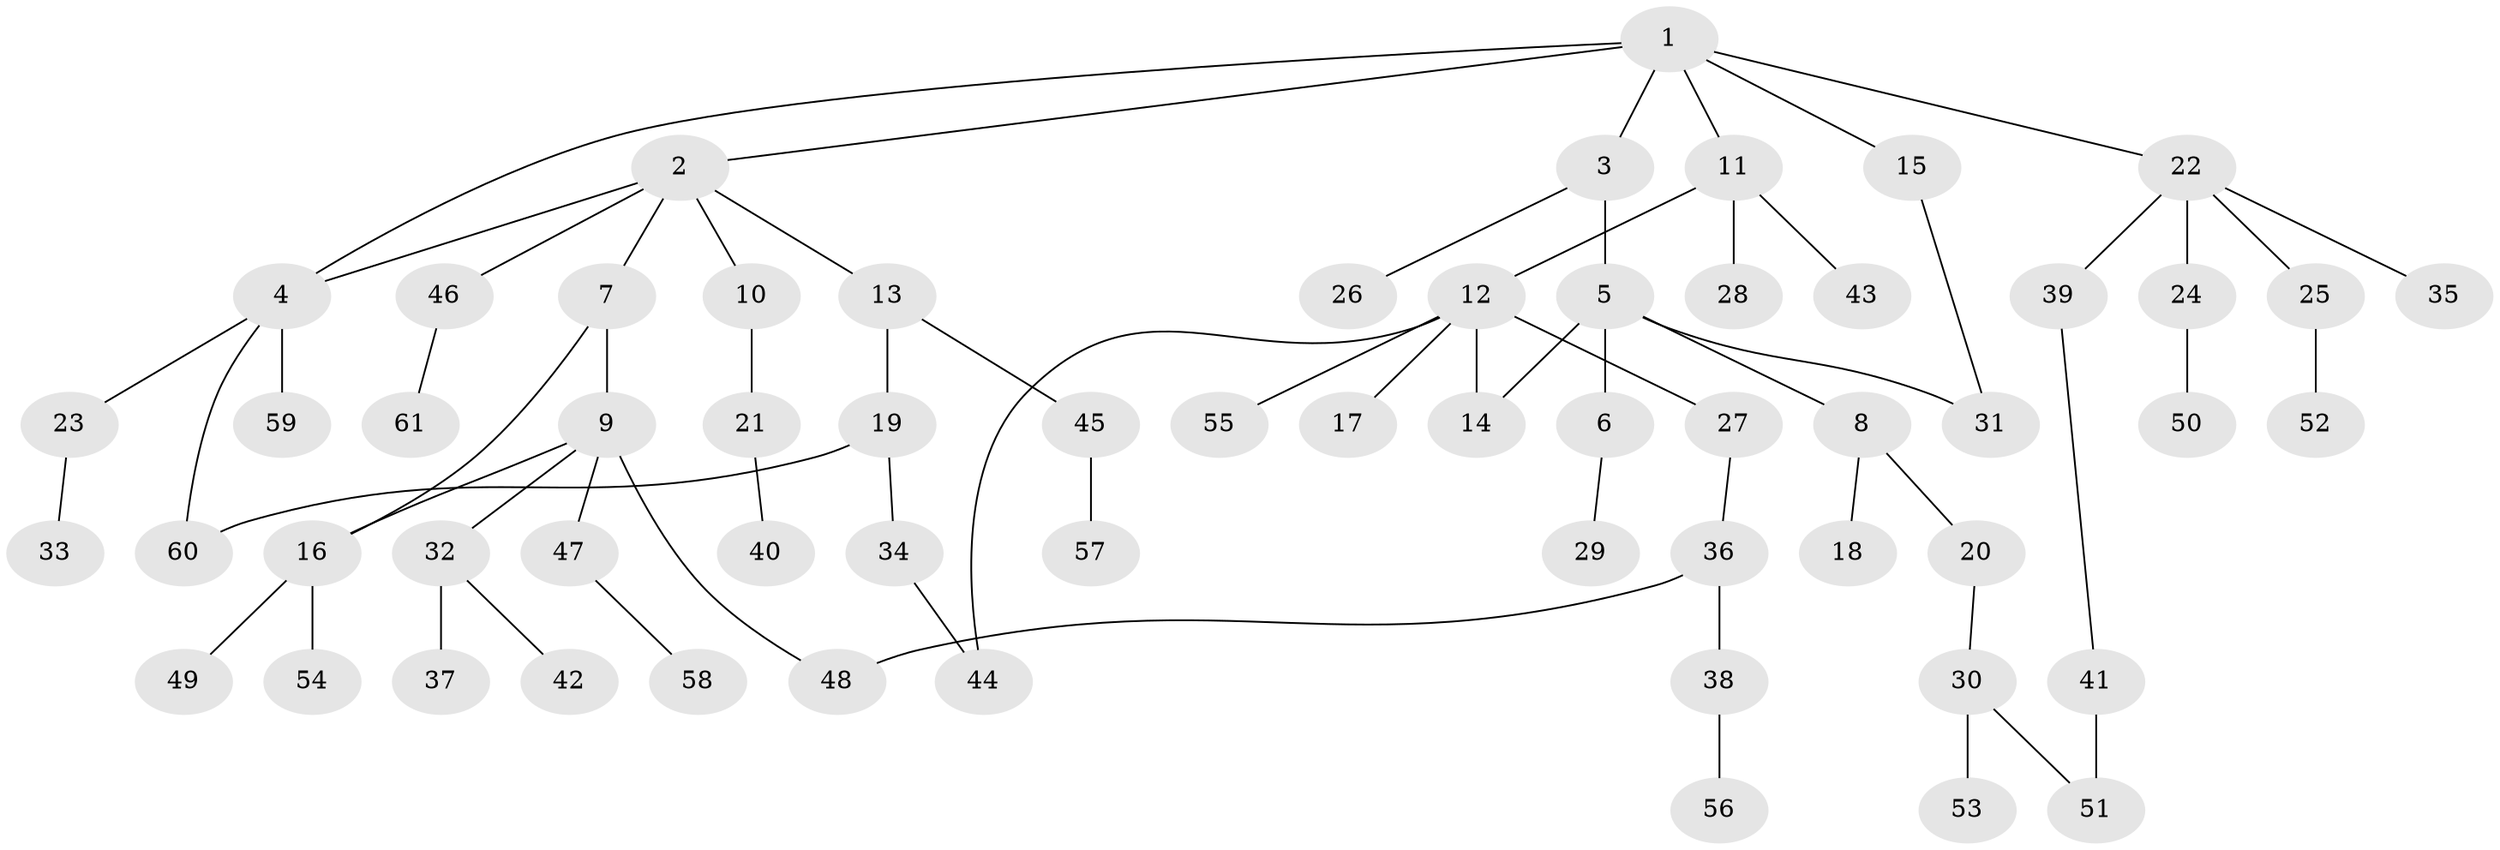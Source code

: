 // coarse degree distribution, {7: 0.024390243902439025, 6: 0.024390243902439025, 5: 0.07317073170731707, 4: 0.04878048780487805, 2: 0.2682926829268293, 8: 0.024390243902439025, 3: 0.07317073170731707, 1: 0.4634146341463415}
// Generated by graph-tools (version 1.1) at 2025/23/03/03/25 07:23:33]
// undirected, 61 vertices, 68 edges
graph export_dot {
graph [start="1"]
  node [color=gray90,style=filled];
  1;
  2;
  3;
  4;
  5;
  6;
  7;
  8;
  9;
  10;
  11;
  12;
  13;
  14;
  15;
  16;
  17;
  18;
  19;
  20;
  21;
  22;
  23;
  24;
  25;
  26;
  27;
  28;
  29;
  30;
  31;
  32;
  33;
  34;
  35;
  36;
  37;
  38;
  39;
  40;
  41;
  42;
  43;
  44;
  45;
  46;
  47;
  48;
  49;
  50;
  51;
  52;
  53;
  54;
  55;
  56;
  57;
  58;
  59;
  60;
  61;
  1 -- 2;
  1 -- 3;
  1 -- 4;
  1 -- 11;
  1 -- 15;
  1 -- 22;
  2 -- 7;
  2 -- 10;
  2 -- 13;
  2 -- 46;
  2 -- 4;
  3 -- 5;
  3 -- 26;
  4 -- 23;
  4 -- 59;
  4 -- 60;
  5 -- 6;
  5 -- 8;
  5 -- 31;
  5 -- 14;
  6 -- 29;
  7 -- 9;
  7 -- 16;
  8 -- 18;
  8 -- 20;
  9 -- 16;
  9 -- 32;
  9 -- 47;
  9 -- 48;
  10 -- 21;
  11 -- 12;
  11 -- 28;
  11 -- 43;
  12 -- 14;
  12 -- 17;
  12 -- 27;
  12 -- 44;
  12 -- 55;
  13 -- 19;
  13 -- 45;
  15 -- 31;
  16 -- 49;
  16 -- 54;
  19 -- 34;
  19 -- 60;
  20 -- 30;
  21 -- 40;
  22 -- 24;
  22 -- 25;
  22 -- 35;
  22 -- 39;
  23 -- 33;
  24 -- 50;
  25 -- 52;
  27 -- 36;
  30 -- 51;
  30 -- 53;
  32 -- 37;
  32 -- 42;
  34 -- 44;
  36 -- 38;
  36 -- 48;
  38 -- 56;
  39 -- 41;
  41 -- 51;
  45 -- 57;
  46 -- 61;
  47 -- 58;
}
